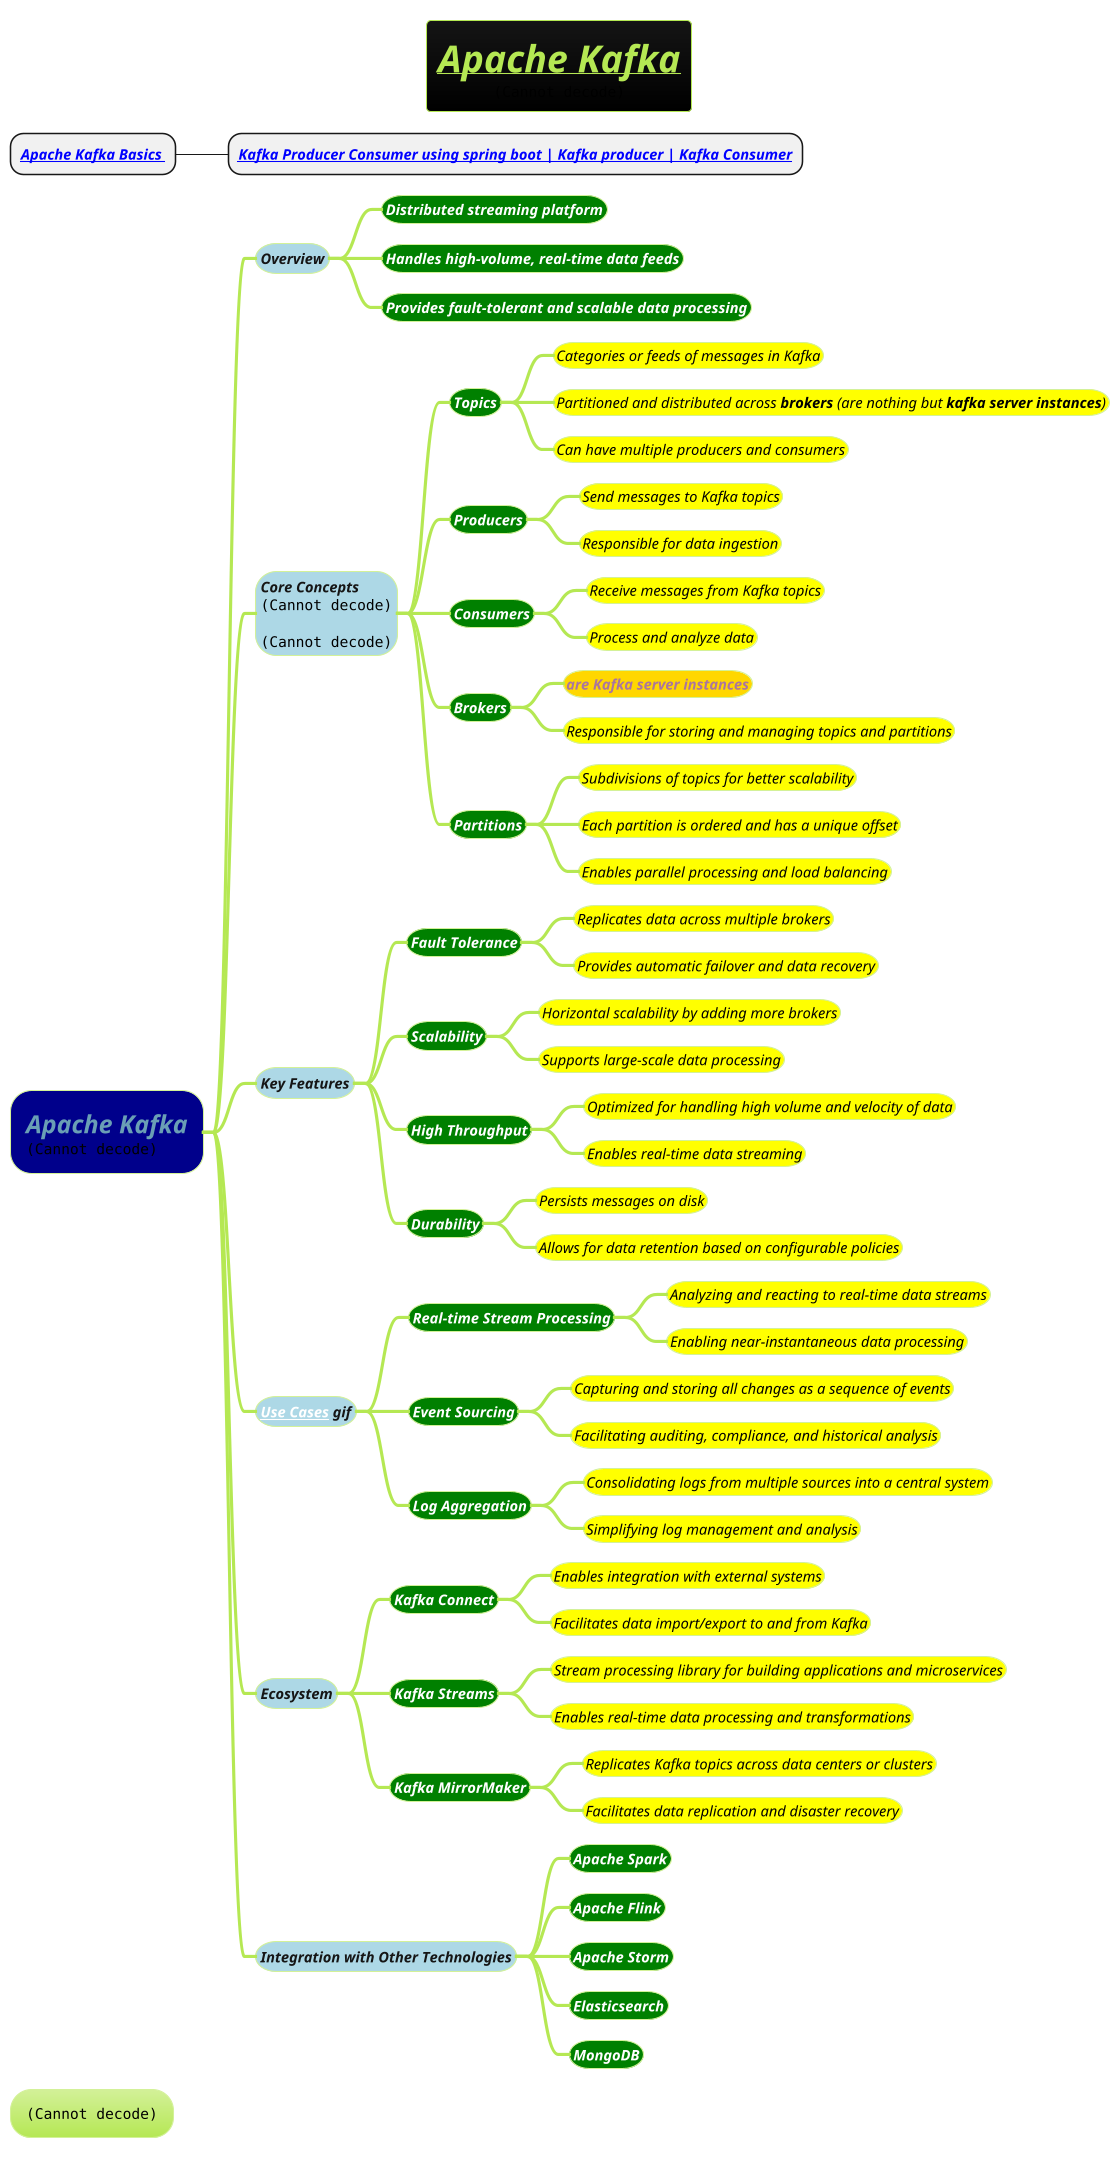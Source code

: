 @startmindmap
title =<b><u><i>Apache Kafka \n<img:images/apache-kafka.png{scale=.7}>

* <b><size:14><i>[[https://www.youtube.com/watch?v=0V9SK6jmDPk&ab_channel=ITkFunde Apache Kafka Basics ]]
** <b><size:14><i>[[https://www.youtube.com/watch?v=84HRqqWpqL4&list=PLBb5HFCJVQts9MRueDBfi-K8DB_p_dGLJ&index=2&ab_channel=JavaShastra Kafka Producer Consumer using spring boot | Kafka producer | Kafka Consumer]]

!theme hacker

*[#darkblue] =<i>Apache Kafka\n<img:images/kafka.png{scale=.7}>
**[#lightblue] <i><size:14>Overview
***[#green] <color #white><b><i><size:14><size:14>Distributed streaming platform
***[#green] <color #white><b><i><size:14><size:14>Handles high-volume, real-time data feeds
***[#green] <color #white><b><i><size:14><size:14>Provides fault-tolerant and scalable data processing
**[#lightblue] <i><size:14>Core Concepts \n<img:images/producer-consumer.png{scale=.7}>\n\n<img:images/queue.png{scale=.62}>
***[#green] <color #white><b><i><size:14>Topics
****[#yellow] <color #black><i><size:14>Categories or feeds of messages in Kafka
****[#yellow] <color #black><i><size:14>Partitioned and distributed across **brokers** (are nothing but **kafka server instances**)
****[#yellow] <color #black><i><size:14>Can have multiple producers and consumers
***[#green] <color #white><b><i><size:14>Producers
****[#yellow] <color #black><i><size:14>Send messages to Kafka topics
****[#yellow] <color #black><i><size:14>Responsible for data ingestion
***[#green] <color #white><b><i><size:14>Consumers
****[#yellow] <color #black><i><size:14>Receive messages from Kafka topics
****[#yellow] <color #black><i><size:14>Process and analyze data
***[#green] <color #white><b><i><size:14>Brokers
****[#gold] <i><size:14>**are Kafka server instances**
****[#yellow] <color #black><i><size:14>Responsible for storing and managing topics and partitions
***[#green] <color #white><b><i><size:14>Partitions
****[#yellow] <color #black><i><size:14>Subdivisions of topics for better scalability
****[#yellow] <color #black><i><size:14>Each partition is ordered and has a unique offset
****[#yellow] <color #black><i><size:14>Enables parallel processing and load balancing
**[#lightblue] <i><size:14>Key Features
***[#green] <color #white><b><i><size:14>Fault Tolerance
****[#yellow] <color #black><i><size:14>Replicates data across multiple brokers
****[#yellow] <color #black><i><size:14>Provides automatic failover and data recovery
***[#green] <color #white><b><i><size:14>Scalability
****[#yellow] <color #black><i><size:14>Horizontal scalability by adding more brokers
****[#yellow] <color #black><i><size:14>Supports large-scale data processing
***[#green] <color #white><b><i><size:14>High Throughput
****[#yellow] <color #black><i><size:14>Optimized for handling high volume and velocity of data
****[#yellow] <color #black><i><size:14>Enables real-time data streaming
***[#green] <color #white><b><i><size:14>Durability
****[#yellow] <color #black><i><size:14>Persists messages on disk
****[#yellow] <color #black><i><size:14>Allows for data retention based on configurable policies
**[#lightblue] <i><size:14>[[docs/AI-ML-DL-Data-Science-and-BigData/Apache-Big-Data-Ecosystem/gif/apache-kafka-use-cases.adoc Use Cases]] gif
***[#green] <color #white><b><i><size:14>Real-time Stream Processing
****[#yellow] <color #black><i><size:14>Analyzing and reacting to real-time data streams
****[#yellow] <color #black><i><size:14>Enabling near-instantaneous data processing
***[#green] <color #white><b><i><size:14>Event Sourcing
****[#yellow] <color #black><i><size:14>Capturing and storing all changes as a sequence of events
****[#yellow] <color #black><i><size:14>Facilitating auditing, compliance, and historical analysis
***[#green] <color #white><b><i><size:14>Log Aggregation
****[#yellow] <color #black><i><size:14>Consolidating logs from multiple sources into a central system
****[#yellow] <color #black><i><size:14>Simplifying log management and analysis
**[#lightblue] <i><size:14>Ecosystem
***[#green] <color #white><b><i><size:14>Kafka Connect
****[#yellow] <color #black><i><size:14>Enables integration with external systems
****[#yellow] <color #black><i><size:14>Facilitates data import/export to and from Kafka
***[#green] <color #white><b><i><size:14>Kafka Streams
****[#yellow] <color #black><i><size:14>Stream processing library for building applications and microservices
****[#yellow] <color #black><i><size:14>Enables real-time data processing and transformations
***[#green] <color #white><b><i><size:14>Kafka MirrorMaker
****[#yellow] <color #black><i><size:14>Replicates Kafka topics across data centers or clusters
****[#yellow] <color #black><i><size:14>Facilitates data replication and disaster recovery
**[#lightblue] <i><size:14>Integration with Other Technologies
***[#green] <color #white><b><i><size:14>Apache Spark
***[#green] <color #white><b><i><size:14>Apache Flink
***[#green] <color #white><b><i><size:14>Apache Storm
***[#green] <color #white><b><i><size:14>Elasticsearch
***[#green] <color #white><b><i><size:14>MongoDB

* <img:images/kafka-cluster.png{scale=.45}>
@endmindmap
